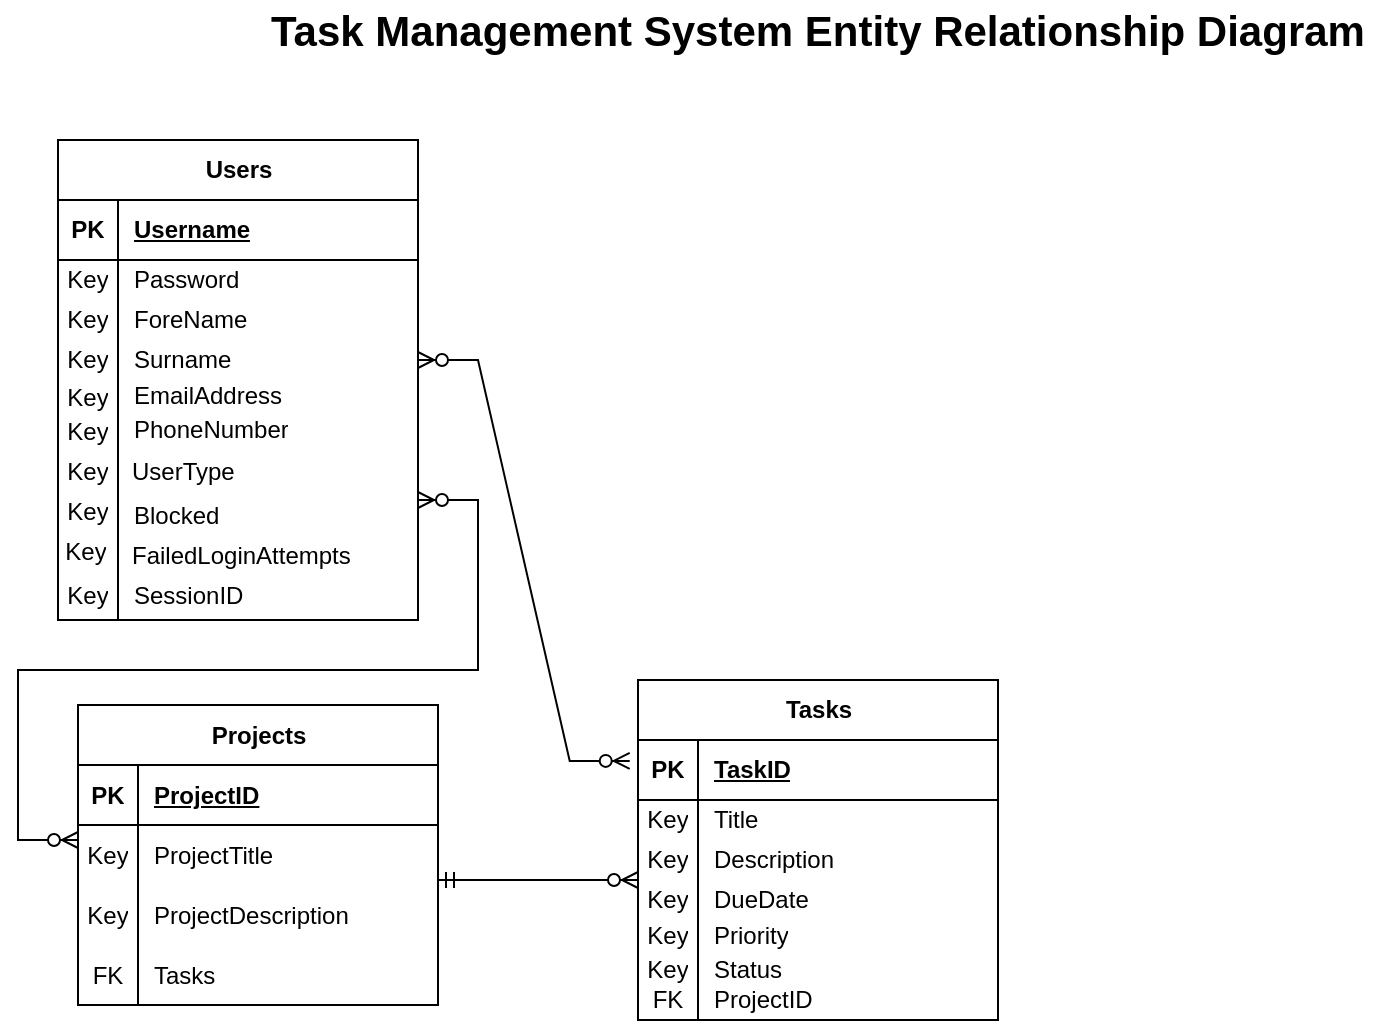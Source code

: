 <mxfile version="24.0.4" type="device">
  <diagram name="Page-1" id="e56a1550-8fbb-45ad-956c-1786394a9013">
    <mxGraphModel dx="1221" dy="1673" grid="1" gridSize="10" guides="1" tooltips="1" connect="1" arrows="1" fold="1" page="1" pageScale="1" pageWidth="1100" pageHeight="850" background="none" math="0" shadow="0">
      <root>
        <mxCell id="0" />
        <mxCell id="1" parent="0" />
        <mxCell id="w3GAGnWqY-tLUmef5x9g-27" value="" style="group" parent="1" vertex="1" connectable="0">
          <mxGeometry x="130" y="20" width="180" height="240" as="geometry" />
        </mxCell>
        <mxCell id="gxoSZ1Fj_Xj2OWSqbWNq-1" value="Users" style="shape=table;startSize=30;container=1;collapsible=1;childLayout=tableLayout;fixedRows=1;rowLines=0;fontStyle=1;align=center;resizeLast=1;html=1;" parent="w3GAGnWqY-tLUmef5x9g-27" vertex="1">
          <mxGeometry width="180" height="240" as="geometry" />
        </mxCell>
        <mxCell id="gxoSZ1Fj_Xj2OWSqbWNq-2" value="" style="shape=tableRow;horizontal=0;startSize=0;swimlaneHead=0;swimlaneBody=0;fillColor=none;collapsible=0;dropTarget=0;points=[[0,0.5],[1,0.5]];portConstraint=eastwest;top=0;left=0;right=0;bottom=1;" parent="gxoSZ1Fj_Xj2OWSqbWNq-1" vertex="1">
          <mxGeometry y="30" width="180" height="30" as="geometry" />
        </mxCell>
        <mxCell id="gxoSZ1Fj_Xj2OWSqbWNq-3" value="PK" style="shape=partialRectangle;connectable=0;fillColor=none;top=0;left=0;bottom=0;right=0;fontStyle=1;overflow=hidden;whiteSpace=wrap;html=1;" parent="gxoSZ1Fj_Xj2OWSqbWNq-2" vertex="1">
          <mxGeometry width="30" height="30" as="geometry">
            <mxRectangle width="30" height="30" as="alternateBounds" />
          </mxGeometry>
        </mxCell>
        <mxCell id="gxoSZ1Fj_Xj2OWSqbWNq-4" value="Username" style="shape=partialRectangle;connectable=0;fillColor=none;top=0;left=0;bottom=0;right=0;align=left;spacingLeft=6;fontStyle=5;overflow=hidden;whiteSpace=wrap;html=1;" parent="gxoSZ1Fj_Xj2OWSqbWNq-2" vertex="1">
          <mxGeometry x="30" width="150" height="30" as="geometry">
            <mxRectangle width="150" height="30" as="alternateBounds" />
          </mxGeometry>
        </mxCell>
        <mxCell id="gxoSZ1Fj_Xj2OWSqbWNq-5" value="" style="shape=tableRow;horizontal=0;startSize=0;swimlaneHead=0;swimlaneBody=0;fillColor=none;collapsible=0;dropTarget=0;points=[[0,0.5],[1,0.5]];portConstraint=eastwest;top=0;left=0;right=0;bottom=0;" parent="gxoSZ1Fj_Xj2OWSqbWNq-1" vertex="1">
          <mxGeometry y="60" width="180" height="20" as="geometry" />
        </mxCell>
        <mxCell id="gxoSZ1Fj_Xj2OWSqbWNq-6" value="Key" style="shape=partialRectangle;connectable=0;fillColor=none;top=0;left=0;bottom=0;right=0;editable=1;overflow=hidden;whiteSpace=wrap;html=1;" parent="gxoSZ1Fj_Xj2OWSqbWNq-5" vertex="1">
          <mxGeometry width="30" height="20" as="geometry">
            <mxRectangle width="30" height="20" as="alternateBounds" />
          </mxGeometry>
        </mxCell>
        <mxCell id="gxoSZ1Fj_Xj2OWSqbWNq-7" value="Password" style="shape=partialRectangle;connectable=0;fillColor=none;top=0;left=0;bottom=0;right=0;align=left;spacingLeft=6;overflow=hidden;whiteSpace=wrap;html=1;" parent="gxoSZ1Fj_Xj2OWSqbWNq-5" vertex="1">
          <mxGeometry x="30" width="150" height="20" as="geometry">
            <mxRectangle width="150" height="20" as="alternateBounds" />
          </mxGeometry>
        </mxCell>
        <mxCell id="gxoSZ1Fj_Xj2OWSqbWNq-8" value="" style="shape=tableRow;horizontal=0;startSize=0;swimlaneHead=0;swimlaneBody=0;fillColor=none;collapsible=0;dropTarget=0;points=[[0,0.5],[1,0.5]];portConstraint=eastwest;top=0;left=0;right=0;bottom=0;" parent="gxoSZ1Fj_Xj2OWSqbWNq-1" vertex="1">
          <mxGeometry y="80" width="180" height="20" as="geometry" />
        </mxCell>
        <mxCell id="gxoSZ1Fj_Xj2OWSqbWNq-9" value="Key" style="shape=partialRectangle;connectable=0;fillColor=none;top=0;left=0;bottom=0;right=0;editable=1;overflow=hidden;whiteSpace=wrap;html=1;" parent="gxoSZ1Fj_Xj2OWSqbWNq-8" vertex="1">
          <mxGeometry width="30" height="20" as="geometry">
            <mxRectangle width="30" height="20" as="alternateBounds" />
          </mxGeometry>
        </mxCell>
        <mxCell id="gxoSZ1Fj_Xj2OWSqbWNq-10" value="ForeName" style="shape=partialRectangle;connectable=0;fillColor=none;top=0;left=0;bottom=0;right=0;align=left;spacingLeft=6;overflow=hidden;whiteSpace=wrap;html=1;" parent="gxoSZ1Fj_Xj2OWSqbWNq-8" vertex="1">
          <mxGeometry x="30" width="150" height="20" as="geometry">
            <mxRectangle width="150" height="20" as="alternateBounds" />
          </mxGeometry>
        </mxCell>
        <mxCell id="gxoSZ1Fj_Xj2OWSqbWNq-11" value="" style="shape=tableRow;horizontal=0;startSize=0;swimlaneHead=0;swimlaneBody=0;fillColor=none;collapsible=0;dropTarget=0;points=[[0,0.5],[1,0.5]];portConstraint=eastwest;top=0;left=0;right=0;bottom=0;" parent="gxoSZ1Fj_Xj2OWSqbWNq-1" vertex="1">
          <mxGeometry y="100" width="180" height="20" as="geometry" />
        </mxCell>
        <mxCell id="gxoSZ1Fj_Xj2OWSqbWNq-12" value="Key" style="shape=partialRectangle;connectable=0;fillColor=none;top=0;left=0;bottom=0;right=0;editable=1;overflow=hidden;whiteSpace=wrap;html=1;" parent="gxoSZ1Fj_Xj2OWSqbWNq-11" vertex="1">
          <mxGeometry width="30" height="20" as="geometry">
            <mxRectangle width="30" height="20" as="alternateBounds" />
          </mxGeometry>
        </mxCell>
        <mxCell id="gxoSZ1Fj_Xj2OWSqbWNq-13" value="Surname" style="shape=partialRectangle;connectable=0;fillColor=none;top=0;left=0;bottom=0;right=0;align=left;spacingLeft=6;overflow=hidden;whiteSpace=wrap;html=1;" parent="gxoSZ1Fj_Xj2OWSqbWNq-11" vertex="1">
          <mxGeometry x="30" width="150" height="20" as="geometry">
            <mxRectangle width="150" height="20" as="alternateBounds" />
          </mxGeometry>
        </mxCell>
        <mxCell id="w3GAGnWqY-tLUmef5x9g-6" value="" style="line;strokeWidth=1;rotatable=0;dashed=0;labelPosition=right;align=left;verticalAlign=middle;spacingTop=0;spacingLeft=6;points=[];portConstraint=eastwest;flipV=0;flipH=1;direction=south;" parent="w3GAGnWqY-tLUmef5x9g-27" vertex="1">
          <mxGeometry x="25" y="120" width="10" height="120" as="geometry" />
        </mxCell>
        <mxCell id="w3GAGnWqY-tLUmef5x9g-7" value="EmailAddress" style="shape=partialRectangle;connectable=0;fillColor=none;top=0;left=0;bottom=0;right=0;align=left;spacingLeft=6;overflow=hidden;whiteSpace=wrap;html=1;" parent="w3GAGnWqY-tLUmef5x9g-27" vertex="1">
          <mxGeometry x="30" y="115" width="150" height="26.667" as="geometry">
            <mxRectangle width="150" height="20" as="alternateBounds" />
          </mxGeometry>
        </mxCell>
        <mxCell id="w3GAGnWqY-tLUmef5x9g-21" value="PhoneNumber" style="shape=partialRectangle;connectable=0;fillColor=none;top=0;left=0;bottom=0;right=0;align=left;spacingLeft=6;overflow=hidden;whiteSpace=wrap;html=1;" parent="w3GAGnWqY-tLUmef5x9g-27" vertex="1">
          <mxGeometry x="30" y="131.238" width="150" height="26.667" as="geometry">
            <mxRectangle width="150" height="20" as="alternateBounds" />
          </mxGeometry>
        </mxCell>
        <mxCell id="w3GAGnWqY-tLUmef5x9g-22" value="Key" style="shape=partialRectangle;connectable=0;fillColor=none;top=0;left=0;bottom=0;right=0;editable=1;overflow=hidden;whiteSpace=wrap;html=1;" parent="w3GAGnWqY-tLUmef5x9g-27" vertex="1">
          <mxGeometry y="115.857" width="30" height="26.667" as="geometry">
            <mxRectangle width="30" height="20" as="alternateBounds" />
          </mxGeometry>
        </mxCell>
        <mxCell id="w3GAGnWqY-tLUmef5x9g-23" value="Key" style="shape=partialRectangle;connectable=0;fillColor=none;top=0;left=0;bottom=0;right=0;editable=1;overflow=hidden;whiteSpace=wrap;html=1;" parent="w3GAGnWqY-tLUmef5x9g-27" vertex="1">
          <mxGeometry y="133.095" width="30" height="26.667" as="geometry">
            <mxRectangle width="30" height="20" as="alternateBounds" />
          </mxGeometry>
        </mxCell>
        <mxCell id="w3GAGnWqY-tLUmef5x9g-25" value="UserType" style="shape=partialRectangle;connectable=0;fillColor=none;top=0;left=0;bottom=0;right=0;align=left;spacingLeft=6;overflow=hidden;whiteSpace=wrap;html=1;" parent="w3GAGnWqY-tLUmef5x9g-27" vertex="1">
          <mxGeometry x="29" y="152.476" width="150" height="26.667" as="geometry">
            <mxRectangle width="150" height="20" as="alternateBounds" />
          </mxGeometry>
        </mxCell>
        <mxCell id="w3GAGnWqY-tLUmef5x9g-26" value="Key" style="shape=partialRectangle;connectable=0;fillColor=none;top=0;left=0;bottom=0;right=0;editable=1;overflow=hidden;whiteSpace=wrap;html=1;" parent="w3GAGnWqY-tLUmef5x9g-27" vertex="1">
          <mxGeometry y="172.19" width="30" height="26.667" as="geometry">
            <mxRectangle width="30" height="20" as="alternateBounds" />
          </mxGeometry>
        </mxCell>
        <mxCell id="w3GAGnWqY-tLUmef5x9g-51" value="" style="group" parent="1" vertex="1" connectable="0">
          <mxGeometry x="420" y="290" width="180" height="175" as="geometry" />
        </mxCell>
        <mxCell id="w3GAGnWqY-tLUmef5x9g-28" value="Tasks" style="shape=table;startSize=30;container=1;collapsible=1;childLayout=tableLayout;fixedRows=1;rowLines=0;fontStyle=1;align=center;resizeLast=1;html=1;" parent="w3GAGnWqY-tLUmef5x9g-51" vertex="1">
          <mxGeometry width="180" height="170" as="geometry" />
        </mxCell>
        <mxCell id="w3GAGnWqY-tLUmef5x9g-29" value="" style="shape=tableRow;horizontal=0;startSize=0;swimlaneHead=0;swimlaneBody=0;fillColor=none;collapsible=0;dropTarget=0;points=[[0,0.5],[1,0.5]];portConstraint=eastwest;top=0;left=0;right=0;bottom=1;" parent="w3GAGnWqY-tLUmef5x9g-28" vertex="1">
          <mxGeometry y="30" width="180" height="30" as="geometry" />
        </mxCell>
        <mxCell id="w3GAGnWqY-tLUmef5x9g-30" value="PK" style="shape=partialRectangle;connectable=0;fillColor=none;top=0;left=0;bottom=0;right=0;fontStyle=1;overflow=hidden;whiteSpace=wrap;html=1;" parent="w3GAGnWqY-tLUmef5x9g-29" vertex="1">
          <mxGeometry width="30" height="30" as="geometry">
            <mxRectangle width="30" height="30" as="alternateBounds" />
          </mxGeometry>
        </mxCell>
        <mxCell id="w3GAGnWqY-tLUmef5x9g-31" value="TaskID" style="shape=partialRectangle;connectable=0;fillColor=none;top=0;left=0;bottom=0;right=0;align=left;spacingLeft=6;fontStyle=5;overflow=hidden;whiteSpace=wrap;html=1;" parent="w3GAGnWqY-tLUmef5x9g-29" vertex="1">
          <mxGeometry x="30" width="150" height="30" as="geometry">
            <mxRectangle width="150" height="30" as="alternateBounds" />
          </mxGeometry>
        </mxCell>
        <mxCell id="w3GAGnWqY-tLUmef5x9g-32" value="" style="shape=tableRow;horizontal=0;startSize=0;swimlaneHead=0;swimlaneBody=0;fillColor=none;collapsible=0;dropTarget=0;points=[[0,0.5],[1,0.5]];portConstraint=eastwest;top=0;left=0;right=0;bottom=0;" parent="w3GAGnWqY-tLUmef5x9g-28" vertex="1">
          <mxGeometry y="60" width="180" height="20" as="geometry" />
        </mxCell>
        <mxCell id="w3GAGnWqY-tLUmef5x9g-33" value="" style="shape=partialRectangle;connectable=0;fillColor=none;top=0;left=0;bottom=0;right=0;editable=1;overflow=hidden;whiteSpace=wrap;html=1;" parent="w3GAGnWqY-tLUmef5x9g-32" vertex="1">
          <mxGeometry width="30" height="20" as="geometry">
            <mxRectangle width="30" height="20" as="alternateBounds" />
          </mxGeometry>
        </mxCell>
        <mxCell id="w3GAGnWqY-tLUmef5x9g-34" value="Title" style="shape=partialRectangle;connectable=0;fillColor=none;top=0;left=0;bottom=0;right=0;align=left;spacingLeft=6;overflow=hidden;whiteSpace=wrap;html=1;" parent="w3GAGnWqY-tLUmef5x9g-32" vertex="1">
          <mxGeometry x="30" width="150" height="20" as="geometry">
            <mxRectangle width="150" height="20" as="alternateBounds" />
          </mxGeometry>
        </mxCell>
        <mxCell id="w3GAGnWqY-tLUmef5x9g-35" value="" style="shape=tableRow;horizontal=0;startSize=0;swimlaneHead=0;swimlaneBody=0;fillColor=none;collapsible=0;dropTarget=0;points=[[0,0.5],[1,0.5]];portConstraint=eastwest;top=0;left=0;right=0;bottom=0;" parent="w3GAGnWqY-tLUmef5x9g-28" vertex="1">
          <mxGeometry y="80" width="180" height="20" as="geometry" />
        </mxCell>
        <mxCell id="w3GAGnWqY-tLUmef5x9g-36" value="" style="shape=partialRectangle;connectable=0;fillColor=none;top=0;left=0;bottom=0;right=0;editable=1;overflow=hidden;whiteSpace=wrap;html=1;" parent="w3GAGnWqY-tLUmef5x9g-35" vertex="1">
          <mxGeometry width="30" height="20" as="geometry">
            <mxRectangle width="30" height="20" as="alternateBounds" />
          </mxGeometry>
        </mxCell>
        <mxCell id="w3GAGnWqY-tLUmef5x9g-37" value="Description" style="shape=partialRectangle;connectable=0;fillColor=none;top=0;left=0;bottom=0;right=0;align=left;spacingLeft=6;overflow=hidden;whiteSpace=wrap;html=1;" parent="w3GAGnWqY-tLUmef5x9g-35" vertex="1">
          <mxGeometry x="30" width="150" height="20" as="geometry">
            <mxRectangle width="150" height="20" as="alternateBounds" />
          </mxGeometry>
        </mxCell>
        <mxCell id="w3GAGnWqY-tLUmef5x9g-38" value="" style="shape=tableRow;horizontal=0;startSize=0;swimlaneHead=0;swimlaneBody=0;fillColor=none;collapsible=0;dropTarget=0;points=[[0,0.5],[1,0.5]];portConstraint=eastwest;top=0;left=0;right=0;bottom=0;" parent="w3GAGnWqY-tLUmef5x9g-28" vertex="1">
          <mxGeometry y="100" width="180" height="20" as="geometry" />
        </mxCell>
        <mxCell id="w3GAGnWqY-tLUmef5x9g-39" value="" style="shape=partialRectangle;connectable=0;fillColor=none;top=0;left=0;bottom=0;right=0;editable=1;overflow=hidden;whiteSpace=wrap;html=1;" parent="w3GAGnWqY-tLUmef5x9g-38" vertex="1">
          <mxGeometry width="30" height="20" as="geometry">
            <mxRectangle width="30" height="20" as="alternateBounds" />
          </mxGeometry>
        </mxCell>
        <mxCell id="w3GAGnWqY-tLUmef5x9g-40" value="DueDate" style="shape=partialRectangle;connectable=0;fillColor=none;top=0;left=0;bottom=0;right=0;align=left;spacingLeft=6;overflow=hidden;whiteSpace=wrap;html=1;" parent="w3GAGnWqY-tLUmef5x9g-38" vertex="1">
          <mxGeometry x="30" width="150" height="20" as="geometry">
            <mxRectangle width="150" height="20" as="alternateBounds" />
          </mxGeometry>
        </mxCell>
        <mxCell id="w3GAGnWqY-tLUmef5x9g-41" value="" style="line;strokeWidth=1;rotatable=0;dashed=0;labelPosition=right;align=left;verticalAlign=middle;spacingTop=0;spacingLeft=6;points=[];portConstraint=eastwest;direction=south;" parent="w3GAGnWqY-tLUmef5x9g-51" vertex="1">
          <mxGeometry x="25" y="114.5" width="10" height="55.5" as="geometry" />
        </mxCell>
        <mxCell id="w3GAGnWqY-tLUmef5x9g-42" value="Priority" style="shape=partialRectangle;connectable=0;fillColor=none;top=0;left=0;bottom=0;right=0;align=left;spacingLeft=6;overflow=hidden;whiteSpace=wrap;html=1;" parent="w3GAGnWqY-tLUmef5x9g-51" vertex="1">
          <mxGeometry x="30" y="116" width="150" height="24" as="geometry">
            <mxRectangle width="150" height="30" as="alternateBounds" />
          </mxGeometry>
        </mxCell>
        <mxCell id="w3GAGnWqY-tLUmef5x9g-43" value="Status" style="shape=partialRectangle;connectable=0;fillColor=none;top=0;left=0;bottom=0;right=0;align=left;spacingLeft=6;overflow=hidden;whiteSpace=wrap;html=1;" parent="w3GAGnWqY-tLUmef5x9g-51" vertex="1">
          <mxGeometry x="30" y="135" width="150" height="20" as="geometry">
            <mxRectangle width="150" height="30" as="alternateBounds" />
          </mxGeometry>
        </mxCell>
        <mxCell id="w3GAGnWqY-tLUmef5x9g-44" value="ProjectID" style="shape=partialRectangle;connectable=0;fillColor=none;top=0;left=0;bottom=0;right=0;align=left;spacingLeft=6;overflow=hidden;whiteSpace=wrap;html=1;" parent="w3GAGnWqY-tLUmef5x9g-51" vertex="1">
          <mxGeometry x="30" y="145" width="150" height="30" as="geometry">
            <mxRectangle width="150" height="30" as="alternateBounds" />
          </mxGeometry>
        </mxCell>
        <mxCell id="w3GAGnWqY-tLUmef5x9g-45" value="Key" style="shape=partialRectangle;connectable=0;fillColor=none;top=0;left=0;bottom=0;right=0;editable=1;overflow=hidden;whiteSpace=wrap;html=1;" parent="w3GAGnWqY-tLUmef5x9g-51" vertex="1">
          <mxGeometry y="60" width="30" height="20" as="geometry">
            <mxRectangle width="30" height="20" as="alternateBounds" />
          </mxGeometry>
        </mxCell>
        <mxCell id="w3GAGnWqY-tLUmef5x9g-46" value="Key" style="shape=partialRectangle;connectable=0;fillColor=none;top=0;left=0;bottom=0;right=0;editable=1;overflow=hidden;whiteSpace=wrap;html=1;" parent="w3GAGnWqY-tLUmef5x9g-51" vertex="1">
          <mxGeometry y="80" width="30" height="20" as="geometry">
            <mxRectangle width="30" height="20" as="alternateBounds" />
          </mxGeometry>
        </mxCell>
        <mxCell id="w3GAGnWqY-tLUmef5x9g-47" value="Key" style="shape=partialRectangle;connectable=0;fillColor=none;top=0;left=0;bottom=0;right=0;editable=1;overflow=hidden;whiteSpace=wrap;html=1;" parent="w3GAGnWqY-tLUmef5x9g-51" vertex="1">
          <mxGeometry y="100" width="30" height="20" as="geometry">
            <mxRectangle width="30" height="20" as="alternateBounds" />
          </mxGeometry>
        </mxCell>
        <mxCell id="w3GAGnWqY-tLUmef5x9g-48" value="Key" style="shape=partialRectangle;connectable=0;fillColor=none;top=0;left=0;bottom=0;right=0;editable=1;overflow=hidden;whiteSpace=wrap;html=1;" parent="w3GAGnWqY-tLUmef5x9g-51" vertex="1">
          <mxGeometry y="118" width="30" height="20" as="geometry">
            <mxRectangle width="30" height="20" as="alternateBounds" />
          </mxGeometry>
        </mxCell>
        <mxCell id="w3GAGnWqY-tLUmef5x9g-49" value="Key" style="shape=partialRectangle;connectable=0;fillColor=none;top=0;left=0;bottom=0;right=0;editable=1;overflow=hidden;whiteSpace=wrap;html=1;" parent="w3GAGnWqY-tLUmef5x9g-51" vertex="1">
          <mxGeometry y="135" width="30" height="20" as="geometry">
            <mxRectangle width="30" height="20" as="alternateBounds" />
          </mxGeometry>
        </mxCell>
        <mxCell id="w3GAGnWqY-tLUmef5x9g-50" value="FK" style="shape=partialRectangle;connectable=0;fillColor=none;top=0;left=0;bottom=0;right=0;editable=1;overflow=hidden;whiteSpace=wrap;html=1;" parent="w3GAGnWqY-tLUmef5x9g-51" vertex="1">
          <mxGeometry y="150" width="30" height="20" as="geometry">
            <mxRectangle width="30" height="20" as="alternateBounds" />
          </mxGeometry>
        </mxCell>
        <mxCell id="w3GAGnWqY-tLUmef5x9g-65" value="Projects" style="shape=table;startSize=30;container=1;collapsible=1;childLayout=tableLayout;fixedRows=1;rowLines=0;fontStyle=1;align=center;resizeLast=1;html=1;" parent="1" vertex="1">
          <mxGeometry x="140" y="302.5" width="180" height="150" as="geometry" />
        </mxCell>
        <mxCell id="w3GAGnWqY-tLUmef5x9g-66" value="" style="shape=tableRow;horizontal=0;startSize=0;swimlaneHead=0;swimlaneBody=0;fillColor=none;collapsible=0;dropTarget=0;points=[[0,0.5],[1,0.5]];portConstraint=eastwest;top=0;left=0;right=0;bottom=1;" parent="w3GAGnWqY-tLUmef5x9g-65" vertex="1">
          <mxGeometry y="30" width="180" height="30" as="geometry" />
        </mxCell>
        <mxCell id="w3GAGnWqY-tLUmef5x9g-67" value="PK" style="shape=partialRectangle;connectable=0;fillColor=none;top=0;left=0;bottom=0;right=0;fontStyle=1;overflow=hidden;whiteSpace=wrap;html=1;" parent="w3GAGnWqY-tLUmef5x9g-66" vertex="1">
          <mxGeometry width="30" height="30" as="geometry">
            <mxRectangle width="30" height="30" as="alternateBounds" />
          </mxGeometry>
        </mxCell>
        <mxCell id="w3GAGnWqY-tLUmef5x9g-68" value="ProjectID" style="shape=partialRectangle;connectable=0;fillColor=none;top=0;left=0;bottom=0;right=0;align=left;spacingLeft=6;fontStyle=5;overflow=hidden;whiteSpace=wrap;html=1;" parent="w3GAGnWqY-tLUmef5x9g-66" vertex="1">
          <mxGeometry x="30" width="150" height="30" as="geometry">
            <mxRectangle width="150" height="30" as="alternateBounds" />
          </mxGeometry>
        </mxCell>
        <mxCell id="w3GAGnWqY-tLUmef5x9g-69" value="" style="shape=tableRow;horizontal=0;startSize=0;swimlaneHead=0;swimlaneBody=0;fillColor=none;collapsible=0;dropTarget=0;points=[[0,0.5],[1,0.5]];portConstraint=eastwest;top=0;left=0;right=0;bottom=0;" parent="w3GAGnWqY-tLUmef5x9g-65" vertex="1">
          <mxGeometry y="60" width="180" height="30" as="geometry" />
        </mxCell>
        <mxCell id="w3GAGnWqY-tLUmef5x9g-70" value="Key" style="shape=partialRectangle;connectable=0;fillColor=none;top=0;left=0;bottom=0;right=0;editable=1;overflow=hidden;whiteSpace=wrap;html=1;" parent="w3GAGnWqY-tLUmef5x9g-69" vertex="1">
          <mxGeometry width="30" height="30" as="geometry">
            <mxRectangle width="30" height="30" as="alternateBounds" />
          </mxGeometry>
        </mxCell>
        <mxCell id="w3GAGnWqY-tLUmef5x9g-71" value="ProjectTitle" style="shape=partialRectangle;connectable=0;fillColor=none;top=0;left=0;bottom=0;right=0;align=left;spacingLeft=6;overflow=hidden;whiteSpace=wrap;html=1;" parent="w3GAGnWqY-tLUmef5x9g-69" vertex="1">
          <mxGeometry x="30" width="150" height="30" as="geometry">
            <mxRectangle width="150" height="30" as="alternateBounds" />
          </mxGeometry>
        </mxCell>
        <mxCell id="w3GAGnWqY-tLUmef5x9g-72" value="" style="shape=tableRow;horizontal=0;startSize=0;swimlaneHead=0;swimlaneBody=0;fillColor=none;collapsible=0;dropTarget=0;points=[[0,0.5],[1,0.5]];portConstraint=eastwest;top=0;left=0;right=0;bottom=0;" parent="w3GAGnWqY-tLUmef5x9g-65" vertex="1">
          <mxGeometry y="90" width="180" height="30" as="geometry" />
        </mxCell>
        <mxCell id="w3GAGnWqY-tLUmef5x9g-73" value="Key" style="shape=partialRectangle;connectable=0;fillColor=none;top=0;left=0;bottom=0;right=0;editable=1;overflow=hidden;whiteSpace=wrap;html=1;" parent="w3GAGnWqY-tLUmef5x9g-72" vertex="1">
          <mxGeometry width="30" height="30" as="geometry">
            <mxRectangle width="30" height="30" as="alternateBounds" />
          </mxGeometry>
        </mxCell>
        <mxCell id="w3GAGnWqY-tLUmef5x9g-74" value="ProjectDescription" style="shape=partialRectangle;connectable=0;fillColor=none;top=0;left=0;bottom=0;right=0;align=left;spacingLeft=6;overflow=hidden;whiteSpace=wrap;html=1;" parent="w3GAGnWqY-tLUmef5x9g-72" vertex="1">
          <mxGeometry x="30" width="150" height="30" as="geometry">
            <mxRectangle width="150" height="30" as="alternateBounds" />
          </mxGeometry>
        </mxCell>
        <mxCell id="w3GAGnWqY-tLUmef5x9g-75" value="" style="shape=tableRow;horizontal=0;startSize=0;swimlaneHead=0;swimlaneBody=0;fillColor=none;collapsible=0;dropTarget=0;points=[[0,0.5],[1,0.5]];portConstraint=eastwest;top=0;left=0;right=0;bottom=0;" parent="w3GAGnWqY-tLUmef5x9g-65" vertex="1">
          <mxGeometry y="120" width="180" height="30" as="geometry" />
        </mxCell>
        <mxCell id="w3GAGnWqY-tLUmef5x9g-76" value="FK" style="shape=partialRectangle;connectable=0;fillColor=none;top=0;left=0;bottom=0;right=0;editable=1;overflow=hidden;whiteSpace=wrap;html=1;" parent="w3GAGnWqY-tLUmef5x9g-75" vertex="1">
          <mxGeometry width="30" height="30" as="geometry">
            <mxRectangle width="30" height="30" as="alternateBounds" />
          </mxGeometry>
        </mxCell>
        <mxCell id="w3GAGnWqY-tLUmef5x9g-77" value="Tasks" style="shape=partialRectangle;connectable=0;fillColor=none;top=0;left=0;bottom=0;right=0;align=left;spacingLeft=6;overflow=hidden;whiteSpace=wrap;html=1;" parent="w3GAGnWqY-tLUmef5x9g-75" vertex="1">
          <mxGeometry x="30" width="150" height="30" as="geometry">
            <mxRectangle width="150" height="30" as="alternateBounds" />
          </mxGeometry>
        </mxCell>
        <mxCell id="w3GAGnWqY-tLUmef5x9g-78" value="" style="edgeStyle=entityRelationEdgeStyle;fontSize=12;html=1;endArrow=ERzeroToMany;startArrow=ERmandOne;rounded=0;" parent="1" edge="1">
          <mxGeometry width="100" height="100" relative="1" as="geometry">
            <mxPoint x="320" y="390" as="sourcePoint" />
            <mxPoint x="420" y="390" as="targetPoint" />
          </mxGeometry>
        </mxCell>
        <mxCell id="w3GAGnWqY-tLUmef5x9g-81" value="" style="edgeStyle=entityRelationEdgeStyle;fontSize=12;html=1;endArrow=ERzeroToMany;endFill=1;startArrow=ERzeroToMany;rounded=0;entryX=-0.023;entryY=0.348;entryDx=0;entryDy=0;entryPerimeter=0;" parent="1" target="w3GAGnWqY-tLUmef5x9g-29" edge="1">
          <mxGeometry width="100" height="100" relative="1" as="geometry">
            <mxPoint x="310" y="130" as="sourcePoint" />
            <mxPoint x="410" y="30" as="targetPoint" />
            <Array as="points">
              <mxPoint x="440" y="120" />
            </Array>
          </mxGeometry>
        </mxCell>
        <mxCell id="w3GAGnWqY-tLUmef5x9g-83" value="" style="edgeStyle=entityRelationEdgeStyle;fontSize=12;html=1;endArrow=ERzeroToMany;endFill=1;startArrow=ERzeroToMany;rounded=0;" parent="1" edge="1">
          <mxGeometry width="100" height="100" relative="1" as="geometry">
            <mxPoint x="310" y="200" as="sourcePoint" />
            <mxPoint x="140" y="370" as="targetPoint" />
            <Array as="points">
              <mxPoint x="230" y="290" />
              <mxPoint x="220" y="300" />
              <mxPoint x="220" y="290" />
              <mxPoint x="220" y="290" />
              <mxPoint x="220" y="290" />
            </Array>
          </mxGeometry>
        </mxCell>
        <mxCell id="oRKqB9GPFvqV3llo_zBS-1" value="Key" style="shape=partialRectangle;connectable=0;fillColor=none;top=0;left=0;bottom=0;right=0;editable=1;overflow=hidden;whiteSpace=wrap;html=1;" parent="1" vertex="1">
          <mxGeometry x="130" y="174.667" width="30" height="23.333" as="geometry">
            <mxRectangle width="30" height="20" as="alternateBounds" />
          </mxGeometry>
        </mxCell>
        <mxCell id="oRKqB9GPFvqV3llo_zBS-2" value="Blocked" style="shape=partialRectangle;connectable=0;fillColor=none;top=0;left=0;bottom=0;right=0;align=left;spacingLeft=6;overflow=hidden;whiteSpace=wrap;html=1;" parent="1" vertex="1">
          <mxGeometry x="160" y="196.667" width="150" height="23.333" as="geometry">
            <mxRectangle width="150" height="20" as="alternateBounds" />
          </mxGeometry>
        </mxCell>
        <mxCell id="oRKqB9GPFvqV3llo_zBS-3" value="Key" style="shape=partialRectangle;connectable=0;fillColor=none;top=0;left=0;bottom=0;right=0;editable=1;overflow=hidden;whiteSpace=wrap;html=1;" parent="1" vertex="1">
          <mxGeometry x="129" y="212.19" width="30" height="26.667" as="geometry">
            <mxRectangle width="30" height="20" as="alternateBounds" />
          </mxGeometry>
        </mxCell>
        <mxCell id="oRKqB9GPFvqV3llo_zBS-4" value="FailedLoginAttempts" style="shape=partialRectangle;connectable=0;fillColor=none;top=0;left=0;bottom=0;right=0;align=left;spacingLeft=6;overflow=hidden;whiteSpace=wrap;html=1;" parent="1" vertex="1">
          <mxGeometry x="159" y="214.476" width="150" height="26.667" as="geometry">
            <mxRectangle width="150" height="20" as="alternateBounds" />
          </mxGeometry>
        </mxCell>
        <mxCell id="oRKqB9GPFvqV3llo_zBS-5" value="Key" style="shape=partialRectangle;connectable=0;fillColor=none;top=0;left=0;bottom=0;right=0;editable=1;overflow=hidden;whiteSpace=wrap;html=1;" parent="1" vertex="1">
          <mxGeometry x="130" y="234.19" width="30" height="26.667" as="geometry">
            <mxRectangle width="30" height="20" as="alternateBounds" />
          </mxGeometry>
        </mxCell>
        <mxCell id="oRKqB9GPFvqV3llo_zBS-6" value="SessionID" style="shape=partialRectangle;connectable=0;fillColor=none;top=0;left=0;bottom=0;right=0;align=left;spacingLeft=6;overflow=hidden;whiteSpace=wrap;html=1;" parent="1" vertex="1">
          <mxGeometry x="160" y="234.476" width="150" height="26.667" as="geometry">
            <mxRectangle width="150" height="20" as="alternateBounds" />
          </mxGeometry>
        </mxCell>
        <mxCell id="oq9OkiUeS8ZR6Y0iB6Ye-1" value="&lt;font style=&quot;font-size: 21px;&quot;&gt;&lt;b&gt;&lt;font style=&quot;font-size: 21px;&quot;&gt;Task Management System Entity Relationsh&lt;/font&gt;ip Diagram&lt;/b&gt;&lt;/font&gt;" style="text;html=1;align=center;verticalAlign=middle;whiteSpace=wrap;rounded=0;" vertex="1" parent="1">
          <mxGeometry x="225" y="-50" width="570" height="30" as="geometry" />
        </mxCell>
      </root>
    </mxGraphModel>
  </diagram>
</mxfile>
